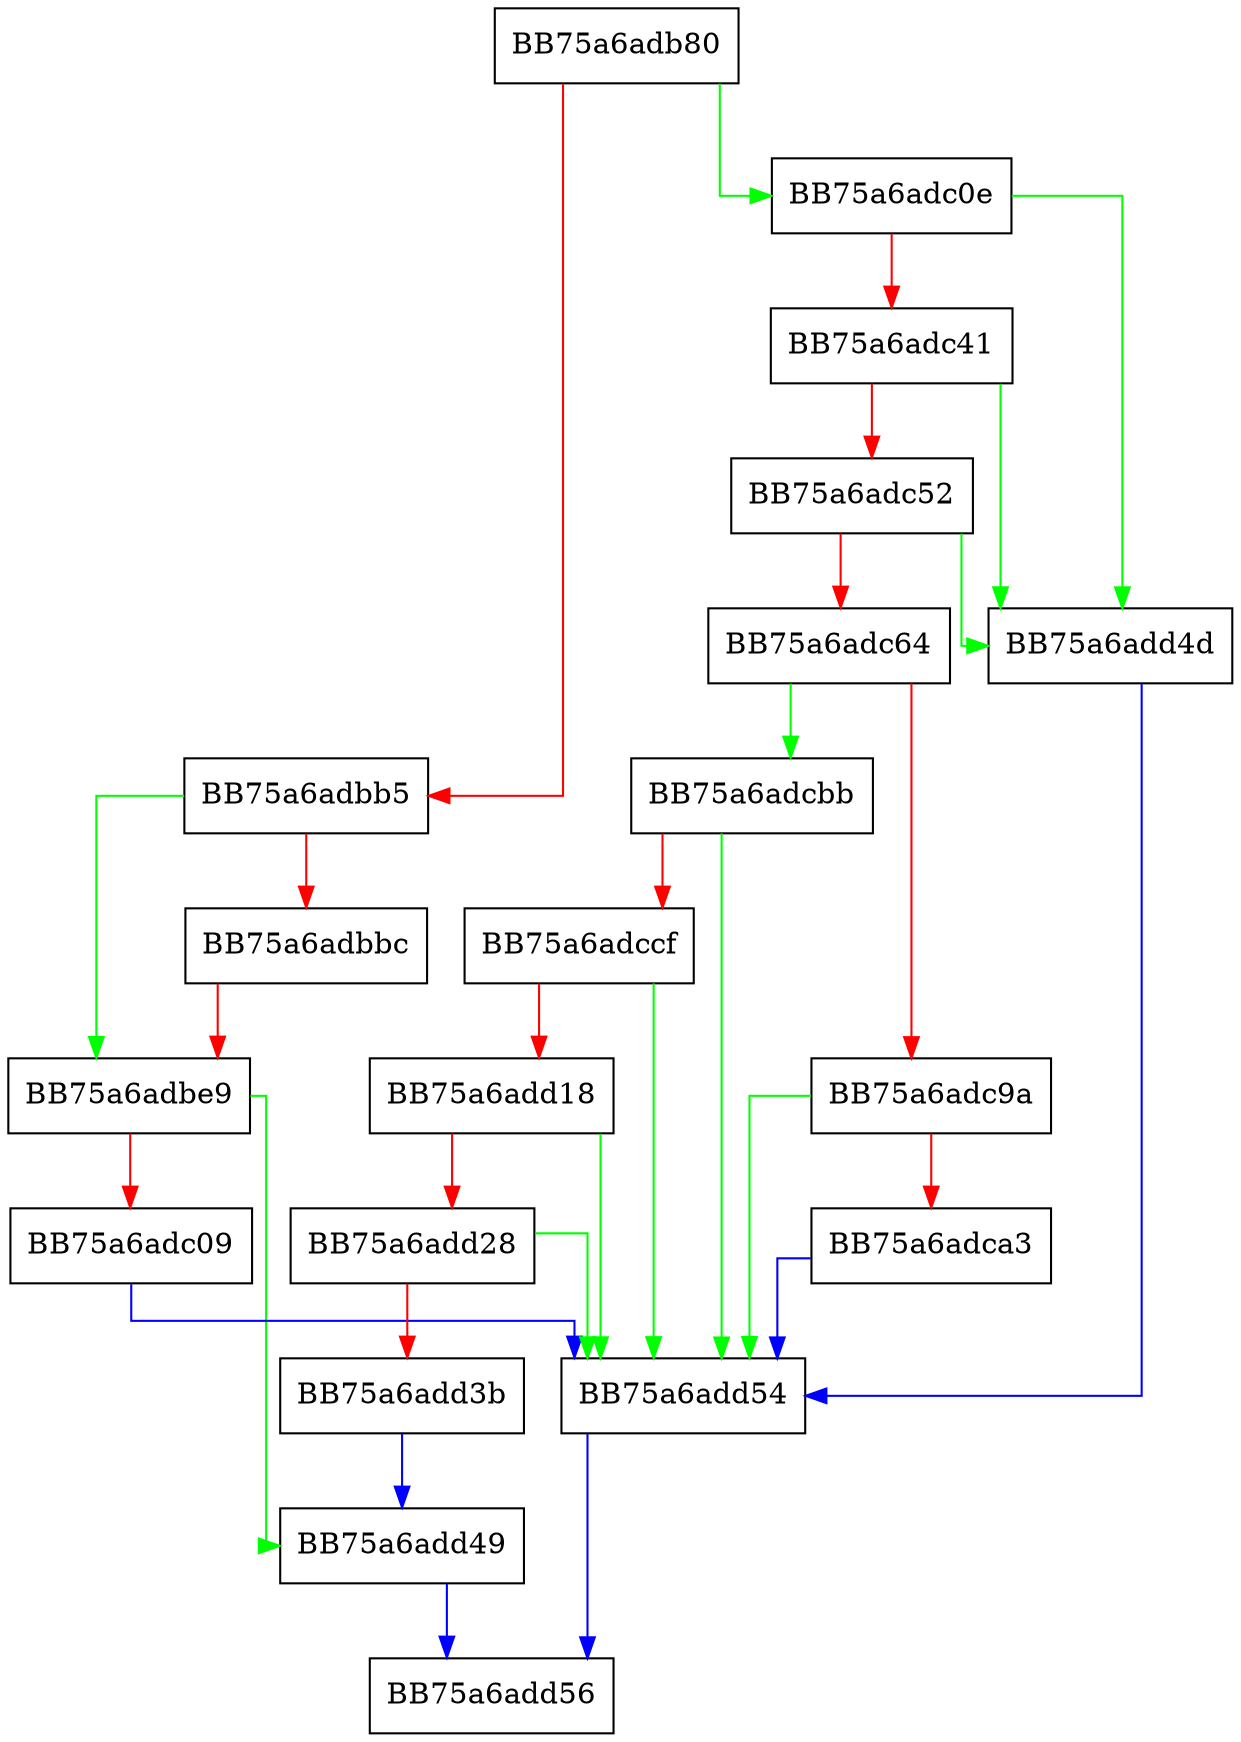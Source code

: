 digraph eval {
  node [shape="box"];
  graph [splines=ortho];
  BB75a6adb80 -> BB75a6adc0e [color="green"];
  BB75a6adb80 -> BB75a6adbb5 [color="red"];
  BB75a6adbb5 -> BB75a6adbe9 [color="green"];
  BB75a6adbb5 -> BB75a6adbbc [color="red"];
  BB75a6adbbc -> BB75a6adbe9 [color="red"];
  BB75a6adbe9 -> BB75a6add49 [color="green"];
  BB75a6adbe9 -> BB75a6adc09 [color="red"];
  BB75a6adc09 -> BB75a6add54 [color="blue"];
  BB75a6adc0e -> BB75a6add4d [color="green"];
  BB75a6adc0e -> BB75a6adc41 [color="red"];
  BB75a6adc41 -> BB75a6add4d [color="green"];
  BB75a6adc41 -> BB75a6adc52 [color="red"];
  BB75a6adc52 -> BB75a6add4d [color="green"];
  BB75a6adc52 -> BB75a6adc64 [color="red"];
  BB75a6adc64 -> BB75a6adcbb [color="green"];
  BB75a6adc64 -> BB75a6adc9a [color="red"];
  BB75a6adc9a -> BB75a6add54 [color="green"];
  BB75a6adc9a -> BB75a6adca3 [color="red"];
  BB75a6adca3 -> BB75a6add54 [color="blue"];
  BB75a6adcbb -> BB75a6add54 [color="green"];
  BB75a6adcbb -> BB75a6adccf [color="red"];
  BB75a6adccf -> BB75a6add54 [color="green"];
  BB75a6adccf -> BB75a6add18 [color="red"];
  BB75a6add18 -> BB75a6add54 [color="green"];
  BB75a6add18 -> BB75a6add28 [color="red"];
  BB75a6add28 -> BB75a6add54 [color="green"];
  BB75a6add28 -> BB75a6add3b [color="red"];
  BB75a6add3b -> BB75a6add49 [color="blue"];
  BB75a6add49 -> BB75a6add56 [color="blue"];
  BB75a6add4d -> BB75a6add54 [color="blue"];
  BB75a6add54 -> BB75a6add56 [color="blue"];
}